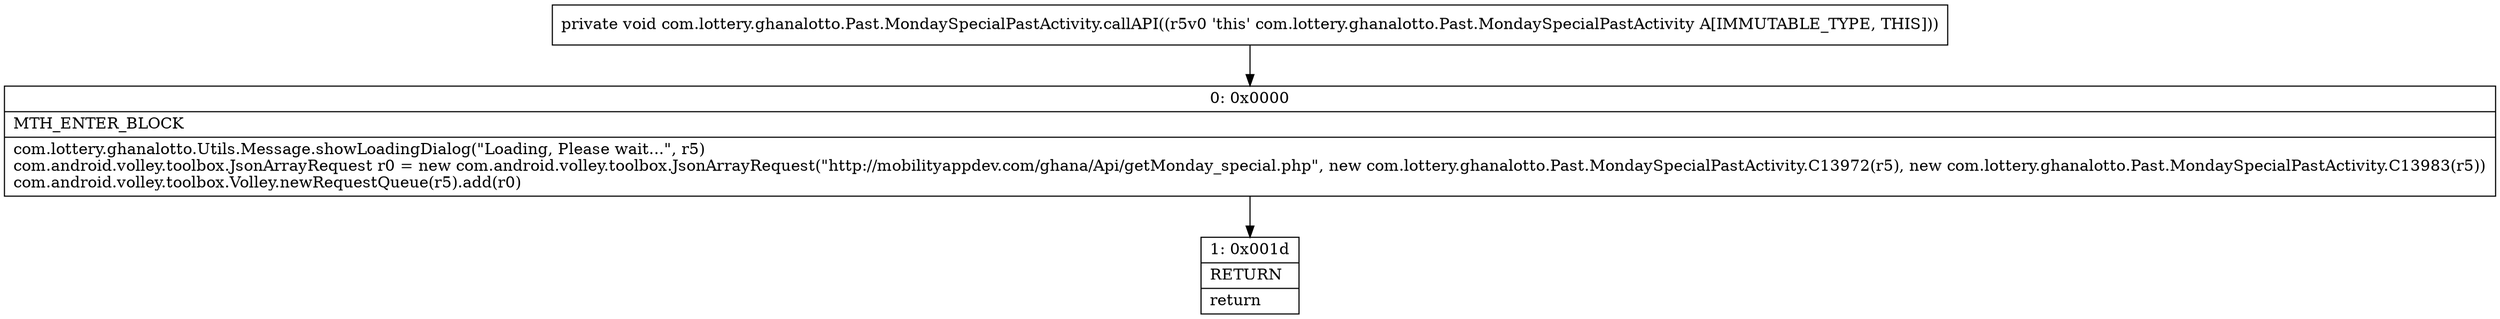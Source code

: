 digraph "CFG forcom.lottery.ghanalotto.Past.MondaySpecialPastActivity.callAPI()V" {
Node_0 [shape=record,label="{0\:\ 0x0000|MTH_ENTER_BLOCK\l|com.lottery.ghanalotto.Utils.Message.showLoadingDialog(\"Loading, Please wait...\", r5)\lcom.android.volley.toolbox.JsonArrayRequest r0 = new com.android.volley.toolbox.JsonArrayRequest(\"http:\/\/mobilityappdev.com\/ghana\/Api\/getMonday_special.php\", new com.lottery.ghanalotto.Past.MondaySpecialPastActivity.C13972(r5), new com.lottery.ghanalotto.Past.MondaySpecialPastActivity.C13983(r5))\lcom.android.volley.toolbox.Volley.newRequestQueue(r5).add(r0)\l}"];
Node_1 [shape=record,label="{1\:\ 0x001d|RETURN\l|return\l}"];
MethodNode[shape=record,label="{private void com.lottery.ghanalotto.Past.MondaySpecialPastActivity.callAPI((r5v0 'this' com.lottery.ghanalotto.Past.MondaySpecialPastActivity A[IMMUTABLE_TYPE, THIS])) }"];
MethodNode -> Node_0;
Node_0 -> Node_1;
}

